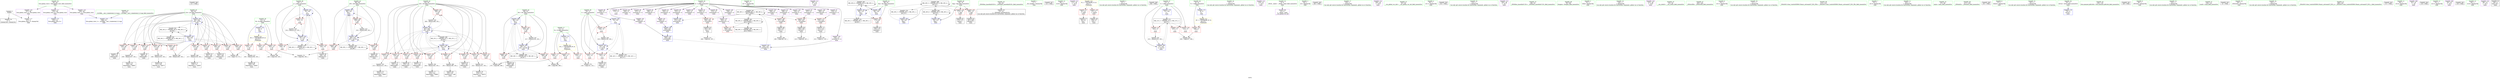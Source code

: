 digraph "SVFG" {
	label="SVFG";

	Node0x55c087a8f2b0 [shape=record,color=grey,label="{NodeID: 0\nNullPtr}"];
	Node0x55c087a8f2b0 -> Node0x55c087ab4bc0[style=solid];
	Node0x55c087a8f2b0 -> Node0x55c087abc190[style=solid];
	Node0x55c087ae7720 [shape=record,color=black,label="{NodeID: 346\n121 = PHI()\n}"];
	Node0x55c087ab8910 [shape=record,color=grey,label="{NodeID: 263\n176 = cmp(174, 175, )\n}"];
	Node0x55c087abc430 [shape=record,color=blue,label="{NodeID: 180\n74\<--105\ni\<--\nmain\n}"];
	Node0x55c087abc430 -> Node0x55c087ab9c10[style=dashed];
	Node0x55c087abc430 -> Node0x55c087ab9ce0[style=dashed];
	Node0x55c087abc430 -> Node0x55c087ab9db0[style=dashed];
	Node0x55c087abc430 -> Node0x55c087abc6a0[style=dashed];
	Node0x55c087abc430 -> Node0x55c087acc640[style=dashed];
	Node0x55c087ab3e80 [shape=record,color=purple,label="{NodeID: 97\n219\<--15\narrayidx52\<--A\nmain\n}"];
	Node0x55c087ab3e80 -> Node0x55c087abbaf0[style=solid];
	Node0x55c087a93460 [shape=record,color=green,label="{NodeID: 14\n36\<--1\n.str.7\<--dummyObj\nGlob }"];
	Node0x55c087accb40 [shape=record,color=black,label="{NodeID: 277\nMR_16V_2 = PHI(MR_16V_3, MR_16V_1, )\npts\{77 \}\n}"];
	Node0x55c087accb40 -> Node0x55c087abc500[style=dashed];
	Node0x55c087accb40 -> Node0x55c087accb40[style=dashed];
	Node0x55c087ab6fe0 [shape=record,color=blue,label="{NodeID: 194\n84\<--264\nj24\<--inc78\nmain\n}"];
	Node0x55c087ab6fe0 -> Node0x55c087abab80[style=dashed];
	Node0x55c087ab6fe0 -> Node0x55c087abac50[style=dashed];
	Node0x55c087ab6fe0 -> Node0x55c087abad20[style=dashed];
	Node0x55c087ab6fe0 -> Node0x55c087abadf0[style=dashed];
	Node0x55c087ab6fe0 -> Node0x55c087abaec0[style=dashed];
	Node0x55c087ab6fe0 -> Node0x55c087abaf90[style=dashed];
	Node0x55c087ab6fe0 -> Node0x55c087abb060[style=dashed];
	Node0x55c087ab6fe0 -> Node0x55c087abb130[style=dashed];
	Node0x55c087ab6fe0 -> Node0x55c087abb200[style=dashed];
	Node0x55c087ab6fe0 -> Node0x55c087abb2d0[style=dashed];
	Node0x55c087ab6fe0 -> Node0x55c087ab6fe0[style=dashed];
	Node0x55c087ab6fe0 -> Node0x55c087ad4740[style=dashed];
	Node0x55c087ab39c0 [shape=record,color=purple,label="{NodeID: 111\n99\<--25\n\<--.str.3\nmain\n}"];
	Node0x55c087a94500 [shape=record,color=green,label="{NodeID: 28\n13\<--14\nM\<--M_field_insensitive\nGlob }"];
	Node0x55c087a94500 -> Node0x55c087ab9590[style=solid];
	Node0x55c087a94500 -> Node0x55c087ab9660[style=solid];
	Node0x55c087a94500 -> Node0x55c087ab9730[style=solid];
	Node0x55c087a94500 -> Node0x55c087abbe90[style=solid];
	Node0x55c087ab9660 [shape=record,color=red,label="{NodeID: 125\n175\<--13\n\<--M\nmain\n}"];
	Node0x55c087ab9660 -> Node0x55c087ab8910[style=solid];
	Node0x55c087ab3120 [shape=record,color=green,label="{NodeID: 42\n82\<--83\ni20\<--i20_field_insensitive\nmain\n}"];
	Node0x55c087ab3120 -> Node0x55c087aba360[style=solid];
	Node0x55c087ab3120 -> Node0x55c087aba430[style=solid];
	Node0x55c087ab3120 -> Node0x55c087aba500[style=solid];
	Node0x55c087ab3120 -> Node0x55c087aba5d0[style=solid];
	Node0x55c087ab3120 -> Node0x55c087aba6a0[style=solid];
	Node0x55c087ab3120 -> Node0x55c087aba770[style=solid];
	Node0x55c087ab3120 -> Node0x55c087aba840[style=solid];
	Node0x55c087ab3120 -> Node0x55c087aba910[style=solid];
	Node0x55c087ab3120 -> Node0x55c087aba9e0[style=solid];
	Node0x55c087ab3120 -> Node0x55c087abaab0[style=solid];
	Node0x55c087ab3120 -> Node0x55c087abc910[style=solid];
	Node0x55c087ab3120 -> Node0x55c087ab70b0[style=solid];
	Node0x55c087ad5b40 [shape=record,color=black,label="{NodeID: 305\nMR_20V_6 = PHI(MR_20V_8, MR_20V_5, )\npts\{81 \}\n}"];
	Node0x55c087ad5b40 -> Node0x55c087aba290[style=dashed];
	Node0x55c087ad5b40 -> Node0x55c087abc840[style=dashed];
	Node0x55c087ad5b40 -> Node0x55c087abcab0[style=dashed];
	Node0x55c087ad5b40 -> Node0x55c087acd540[style=dashed];
	Node0x55c087ad5b40 -> Node0x55c087ad5b40[style=dashed];
	Node0x55c087aba1c0 [shape=record,color=red,label="{NodeID: 139\n280\<--78\n\<--flag\nmain\n}"];
	Node0x55c087aba1c0 -> Node0x55c087ab63b0[style=solid];
	Node0x55c087ab4d90 [shape=record,color=black,label="{NodeID: 56\n53\<--54\n\<--_ZNSt8ios_base4InitD1Ev\nCan only get source location for instruction, argument, global var or function.}"];
	Node0x55c087abad20 [shape=record,color=red,label="{NodeID: 153\n194\<--84\n\<--j24\nmain\n}"];
	Node0x55c087abad20 -> Node0x55c087ab5510[style=solid];
	Node0x55c087ab5920 [shape=record,color=black,label="{NodeID: 70\n214\<--213\nidxprom48\<--add47\nmain\n}"];
	Node0x55c087ac0c60 [shape=record,color=grey,label="{NodeID: 250\n269 = Binary(268, 105, )\n}"];
	Node0x55c087ac0c60 -> Node0x55c087ab70b0[style=solid];
	Node0x55c087abb880 [shape=record,color=red,label="{NodeID: 167\n184\<--183\n\<--arrayidx31\nmain\n}"];
	Node0x55c087abb880 -> Node0x55c087ab5370[style=solid];
	Node0x55c087ab6480 [shape=record,color=black,label="{NodeID: 84\n299\<--298\nidxprom99\<--\nmain\n}"];
	Node0x55c087a8f190 [shape=record,color=green,label="{NodeID: 1\n7\<--1\n__dso_handle\<--dummyObj\nGlob }"];
	Node0x55c087ae7850 [shape=record,color=black,label="{NodeID: 347\n122 = PHI()\n}"];
	Node0x55c087ab8a90 [shape=record,color=grey,label="{NodeID: 264\n290 = cmp(288, 289, )\n}"];
	Node0x55c087abc500 [shape=record,color=blue,label="{NodeID: 181\n76\<--105\nj\<--\nmain\n}"];
	Node0x55c087abc500 -> Node0x55c087ab9e80[style=dashed];
	Node0x55c087abc500 -> Node0x55c087ab9f50[style=dashed];
	Node0x55c087abc500 -> Node0x55c087aba020[style=dashed];
	Node0x55c087abc500 -> Node0x55c087abc500[style=dashed];
	Node0x55c087abc500 -> Node0x55c087abc5d0[style=dashed];
	Node0x55c087abc500 -> Node0x55c087accb40[style=dashed];
	Node0x55c087ab3f50 [shape=record,color=purple,label="{NodeID: 98\n228\<--15\narrayidx57\<--A\nmain\n}"];
	Node0x55c087a93530 [shape=record,color=green,label="{NodeID: 15\n38\<--1\n.str.8\<--dummyObj\nGlob }"];
	Node0x55c087acd040 [shape=record,color=black,label="{NodeID: 278\nMR_18V_2 = PHI(MR_18V_5, MR_18V_1, )\npts\{79 \}\n}"];
	Node0x55c087acd040 -> Node0x55c087abc770[style=dashed];
	Node0x55c087ab70b0 [shape=record,color=blue,label="{NodeID: 195\n82\<--269\ni20\<--inc81\nmain\n}"];
	Node0x55c087ab70b0 -> Node0x55c087aba360[style=dashed];
	Node0x55c087ab70b0 -> Node0x55c087aba430[style=dashed];
	Node0x55c087ab70b0 -> Node0x55c087aba500[style=dashed];
	Node0x55c087ab70b0 -> Node0x55c087aba5d0[style=dashed];
	Node0x55c087ab70b0 -> Node0x55c087aba6a0[style=dashed];
	Node0x55c087ab70b0 -> Node0x55c087aba770[style=dashed];
	Node0x55c087ab70b0 -> Node0x55c087aba840[style=dashed];
	Node0x55c087ab70b0 -> Node0x55c087aba910[style=dashed];
	Node0x55c087ab70b0 -> Node0x55c087aba9e0[style=dashed];
	Node0x55c087ab70b0 -> Node0x55c087abaab0[style=dashed];
	Node0x55c087ab70b0 -> Node0x55c087abc910[style=dashed];
	Node0x55c087ab70b0 -> Node0x55c087ab70b0[style=dashed];
	Node0x55c087ab70b0 -> Node0x55c087acda40[style=dashed];
	Node0x55c087ab3a90 [shape=record,color=purple,label="{NodeID: 112\n111\<--30\n\<--.str.4\nmain\n}"];
	Node0x55c087a94e40 [shape=record,color=green,label="{NodeID: 29\n15\<--17\nA\<--A_field_insensitive\nGlob }"];
	Node0x55c087a94e40 -> Node0x55c087ab66f0[style=solid];
	Node0x55c087a94e40 -> Node0x55c087ab67c0[style=solid];
	Node0x55c087a94e40 -> Node0x55c087ab6890[style=solid];
	Node0x55c087a94e40 -> Node0x55c087ab6960[style=solid];
	Node0x55c087a94e40 -> Node0x55c087ab6a30[style=solid];
	Node0x55c087a94e40 -> Node0x55c087ab6b00[style=solid];
	Node0x55c087a94e40 -> Node0x55c087ab6bd0[style=solid];
	Node0x55c087a94e40 -> Node0x55c087ab6ca0[style=solid];
	Node0x55c087a94e40 -> Node0x55c087ab6d70[style=solid];
	Node0x55c087a94e40 -> Node0x55c087ab3db0[style=solid];
	Node0x55c087a94e40 -> Node0x55c087ab3e80[style=solid];
	Node0x55c087a94e40 -> Node0x55c087ab3f50[style=solid];
	Node0x55c087a94e40 -> Node0x55c087ab4020[style=solid];
	Node0x55c087a94e40 -> Node0x55c087ab40f0[style=solid];
	Node0x55c087a94e40 -> Node0x55c087ab41c0[style=solid];
	Node0x55c087a94e40 -> Node0x55c087ab4290[style=solid];
	Node0x55c087a94e40 -> Node0x55c087ab4360[style=solid];
	Node0x55c087a94e40 -> Node0x55c087ab4430[style=solid];
	Node0x55c087a94e40 -> Node0x55c087ab4500[style=solid];
	Node0x55c087a94e40 -> Node0x55c087ab35b0[style=solid];
	Node0x55c087a94e40 -> Node0x55c087ab3680[style=solid];
	Node0x55c087ab9730 [shape=record,color=red,label="{NodeID: 126\n295\<--13\n\<--M\nmain\n}"];
	Node0x55c087ab9730 -> Node0x55c087ac3bf0[style=solid];
	Node0x55c087ab31b0 [shape=record,color=green,label="{NodeID: 43\n84\<--85\nj24\<--j24_field_insensitive\nmain\n}"];
	Node0x55c087ab31b0 -> Node0x55c087abab80[style=solid];
	Node0x55c087ab31b0 -> Node0x55c087abac50[style=solid];
	Node0x55c087ab31b0 -> Node0x55c087abad20[style=solid];
	Node0x55c087ab31b0 -> Node0x55c087abadf0[style=solid];
	Node0x55c087ab31b0 -> Node0x55c087abaec0[style=solid];
	Node0x55c087ab31b0 -> Node0x55c087abaf90[style=solid];
	Node0x55c087ab31b0 -> Node0x55c087abb060[style=solid];
	Node0x55c087ab31b0 -> Node0x55c087abb130[style=solid];
	Node0x55c087ab31b0 -> Node0x55c087abb200[style=solid];
	Node0x55c087ab31b0 -> Node0x55c087abb2d0[style=solid];
	Node0x55c087ab31b0 -> Node0x55c087abc9e0[style=solid];
	Node0x55c087ab31b0 -> Node0x55c087ab6fe0[style=solid];
	Node0x55c087aba290 [shape=record,color=red,label="{NodeID: 140\n275\<--80\n\<--fns\nmain\n}"];
	Node0x55c087aba290 -> Node0x55c087ab62e0[style=solid];
	Node0x55c087ab4e90 [shape=record,color=black,label="{NodeID: 57\n94\<--91\ncall\<--\nmain\n}"];
	Node0x55c087abadf0 [shape=record,color=red,label="{NodeID: 154\n204\<--84\n\<--j24\nmain\n}"];
	Node0x55c087abadf0 -> Node0x55c087ab8010[style=solid];
	Node0x55c087ab59f0 [shape=record,color=black,label="{NodeID: 71\n218\<--217\nidxprom51\<--add50\nmain\n}"];
	Node0x55c087ac0de0 [shape=record,color=grey,label="{NodeID: 251\n252 = Binary(251, 105, )\n}"];
	Node0x55c087ac0de0 -> Node0x55c087ab6070[style=solid];
	Node0x55c087abb950 [shape=record,color=red,label="{NodeID: 168\n197\<--196\n\<--arrayidx36\nmain\n}"];
	Node0x55c087abb950 -> Node0x55c087ab55e0[style=solid];
	Node0x55c087ab6550 [shape=record,color=black,label="{NodeID: 85\n302\<--301\nidxprom101\<--\nmain\n}"];
	Node0x55c087a93ca0 [shape=record,color=green,label="{NodeID: 2\n9\<--1\n\<--dummyObj\nCan only get source location for instruction, argument, global var or function.}"];
	Node0x55c087ae7920 [shape=record,color=black,label="{NodeID: 348\n284 = PHI()\n}"];
	Node0x55c087ab8c10 [shape=record,color=grey,label="{NodeID: 265\n109 = cmp(107, 108, )\n}"];
	Node0x55c087abc5d0 [shape=record,color=blue,label="{NodeID: 182\n76\<--154\nj\<--inc\nmain\n}"];
	Node0x55c087abc5d0 -> Node0x55c087ab9e80[style=dashed];
	Node0x55c087abc5d0 -> Node0x55c087ab9f50[style=dashed];
	Node0x55c087abc5d0 -> Node0x55c087aba020[style=dashed];
	Node0x55c087abc5d0 -> Node0x55c087abc500[style=dashed];
	Node0x55c087abc5d0 -> Node0x55c087abc5d0[style=dashed];
	Node0x55c087abc5d0 -> Node0x55c087accb40[style=dashed];
	Node0x55c087ab4020 [shape=record,color=purple,label="{NodeID: 99\n231\<--15\narrayidx59\<--A\nmain\n}"];
	Node0x55c087ab4020 -> Node0x55c087abcc50[style=solid];
	Node0x55c087a94690 [shape=record,color=green,label="{NodeID: 16\n41\<--1\n\<--dummyObj\nCan only get source location for instruction, argument, global var or function.}"];
	Node0x55c087acd540 [shape=record,color=black,label="{NodeID: 279\nMR_20V_2 = PHI(MR_20V_5, MR_20V_1, )\npts\{81 \}\n}"];
	Node0x55c087acd540 -> Node0x55c087abc840[style=dashed];
	Node0x55c087ab7180 [shape=record,color=blue,label="{NodeID: 196\n86\<--105\ni91\<--\nmain\n}"];
	Node0x55c087ab7180 -> Node0x55c087abb3a0[style=dashed];
	Node0x55c087ab7180 -> Node0x55c087abb470[style=dashed];
	Node0x55c087ab7180 -> Node0x55c087abb540[style=dashed];
	Node0x55c087ab7180 -> Node0x55c087ab73f0[style=dashed];
	Node0x55c087ab7180 -> Node0x55c087ace440[style=dashed];
	Node0x55c087ab3b60 [shape=record,color=purple,label="{NodeID: 113\n119\<--32\n\<--.str.5\nmain\n}"];
	Node0x55c087a94f10 [shape=record,color=green,label="{NodeID: 30\n40\<--44\nllvm.global_ctors\<--llvm.global_ctors_field_insensitive\nGlob }"];
	Node0x55c087a94f10 -> Node0x55c087ab8f80[style=solid];
	Node0x55c087a94f10 -> Node0x55c087ab9050[style=solid];
	Node0x55c087a94f10 -> Node0x55c087ab9150[style=solid];
	Node0x55c087ab9800 [shape=record,color=red,label="{NodeID: 127\n91\<--22\n\<--stdin\nmain\n}"];
	Node0x55c087ab9800 -> Node0x55c087ab4e90[style=solid];
	Node0x55c087ab3240 [shape=record,color=green,label="{NodeID: 44\n86\<--87\ni91\<--i91_field_insensitive\nmain\n}"];
	Node0x55c087ab3240 -> Node0x55c087abb3a0[style=solid];
	Node0x55c087ab3240 -> Node0x55c087abb470[style=solid];
	Node0x55c087ab3240 -> Node0x55c087abb540[style=solid];
	Node0x55c087ab3240 -> Node0x55c087ab7180[style=solid];
	Node0x55c087ab3240 -> Node0x55c087ab73f0[style=solid];
	Node0x55c087ad6540 [shape=record,color=black,label="{NodeID: 307\nMR_30V_5 = PHI(MR_30V_11, MR_30V_4, )\npts\{170000 \}\n}"];
	Node0x55c087ad6540 -> Node0x55c087abb880[style=dashed];
	Node0x55c087ad6540 -> Node0x55c087abb950[style=dashed];
	Node0x55c087ad6540 -> Node0x55c087abba20[style=dashed];
	Node0x55c087ad6540 -> Node0x55c087abbaf0[style=dashed];
	Node0x55c087ad6540 -> Node0x55c087abcc50[style=dashed];
	Node0x55c087ad6540 -> Node0x55c087ad4c40[style=dashed];
	Node0x55c087ad6540 -> Node0x55c087ad6540[style=dashed];
	Node0x55c087aba360 [shape=record,color=red,label="{NodeID: 141\n168\<--82\n\<--i20\nmain\n}"];
	Node0x55c087aba360 -> Node0x55c087ac38f0[style=solid];
	Node0x55c087ab4f60 [shape=record,color=black,label="{NodeID: 58\n100\<--97\ncall1\<--\nmain\n}"];
	Node0x55c087abaec0 [shape=record,color=red,label="{NodeID: 155\n216\<--84\n\<--j24\nmain\n}"];
	Node0x55c087abaec0 -> Node0x55c087ac0960[style=solid];
	Node0x55c087ab5ac0 [shape=record,color=black,label="{NodeID: 72\n221\<--220\nconv53\<--\nmain\n}"];
	Node0x55c087ab5ac0 -> Node0x55c087ab8790[style=solid];
	Node0x55c087ac0f60 [shape=record,color=grey,label="{NodeID: 252\n238 = Binary(237, 105, )\n}"];
	Node0x55c087ac0f60 -> Node0x55c087ab5e00[style=solid];
	Node0x55c087abba20 [shape=record,color=red,label="{NodeID: 169\n208\<--207\n\<--arrayidx43\nmain\n}"];
	Node0x55c087abba20 -> Node0x55c087ab5850[style=solid];
	Node0x55c087ab6620 [shape=record,color=purple,label="{NodeID: 86\n51\<--4\n\<--_ZStL8__ioinit\n__cxx_global_var_init\n}"];
	Node0x55c087a93d30 [shape=record,color=green,label="{NodeID: 3\n18\<--1\n.str\<--dummyObj\nGlob }"];
	Node0x55c087ae79f0 [shape=record,color=black,label="{NodeID: 349\n305 = PHI()\n}"];
	Node0x55c087ab8d90 [shape=record,color=grey,label="{NodeID: 266\n199 = cmp(198, 187, )\n}"];
	Node0x55c087abc6a0 [shape=record,color=blue,label="{NodeID: 183\n74\<--159\ni\<--inc18\nmain\n}"];
	Node0x55c087abc6a0 -> Node0x55c087ab9c10[style=dashed];
	Node0x55c087abc6a0 -> Node0x55c087ab9ce0[style=dashed];
	Node0x55c087abc6a0 -> Node0x55c087ab9db0[style=dashed];
	Node0x55c087abc6a0 -> Node0x55c087abc6a0[style=dashed];
	Node0x55c087abc6a0 -> Node0x55c087acc640[style=dashed];
	Node0x55c087ab40f0 [shape=record,color=purple,label="{NodeID: 100\n236\<--15\narrayidx61\<--A\nmain\n}"];
	Node0x55c087a94760 [shape=record,color=green,label="{NodeID: 17\n105\<--1\n\<--dummyObj\nCan only get source location for instruction, argument, global var or function.}"];
	Node0x55c087acda40 [shape=record,color=black,label="{NodeID: 280\nMR_22V_2 = PHI(MR_22V_5, MR_22V_1, )\npts\{83 \}\n}"];
	Node0x55c087acda40 -> Node0x55c087abc910[style=dashed];
	Node0x55c087ab7250 [shape=record,color=blue,label="{NodeID: 197\n88\<--105\nj95\<--\nmain\n}"];
	Node0x55c087ab7250 -> Node0x55c087abb610[style=dashed];
	Node0x55c087ab7250 -> Node0x55c087abb6e0[style=dashed];
	Node0x55c087ab7250 -> Node0x55c087abb7b0[style=dashed];
	Node0x55c087ab7250 -> Node0x55c087ab7250[style=dashed];
	Node0x55c087ab7250 -> Node0x55c087ab7320[style=dashed];
	Node0x55c087ab7250 -> Node0x55c087ace940[style=dashed];
	Node0x55c087ab3c30 [shape=record,color=purple,label="{NodeID: 114\n148\<--34\n\<--.str.6\nmain\n}"];
	Node0x55c087a95010 [shape=record,color=green,label="{NodeID: 31\n45\<--46\n__cxx_global_var_init\<--__cxx_global_var_init_field_insensitive\n}"];
	Node0x55c087ab98d0 [shape=record,color=red,label="{NodeID: 128\n97\<--27\n\<--stdout\nmain\n}"];
	Node0x55c087ab98d0 -> Node0x55c087ab4f60[style=solid];
	Node0x55c087ab32d0 [shape=record,color=green,label="{NodeID: 45\n88\<--89\nj95\<--j95_field_insensitive\nmain\n}"];
	Node0x55c087ab32d0 -> Node0x55c087abb610[style=solid];
	Node0x55c087ab32d0 -> Node0x55c087abb6e0[style=solid];
	Node0x55c087ab32d0 -> Node0x55c087abb7b0[style=solid];
	Node0x55c087ab32d0 -> Node0x55c087ab7250[style=solid];
	Node0x55c087ab32d0 -> Node0x55c087ab7320[style=solid];
	Node0x55c087aba430 [shape=record,color=red,label="{NodeID: 142\n178\<--82\n\<--i20\nmain\n}"];
	Node0x55c087aba430 -> Node0x55c087ab51d0[style=solid];
	Node0x55c087ab5030 [shape=record,color=black,label="{NodeID: 59\n143\<--142\nidxprom\<--\nmain\n}"];
	Node0x55c087abaf90 [shape=record,color=red,label="{NodeID: 156\n229\<--84\n\<--j24\nmain\n}"];
	Node0x55c087abaf90 -> Node0x55c087ab5c60[style=solid];
	Node0x55c087ab5b90 [shape=record,color=black,label="{NodeID: 73\n227\<--226\nidxprom56\<--\nmain\n}"];
	Node0x55c087ac10e0 [shape=record,color=grey,label="{NodeID: 253\n310 = Binary(309, 105, )\n}"];
	Node0x55c087ac10e0 -> Node0x55c087ab7320[style=solid];
	Node0x55c087abbaf0 [shape=record,color=red,label="{NodeID: 170\n220\<--219\n\<--arrayidx52\nmain\n}"];
	Node0x55c087abbaf0 -> Node0x55c087ab5ac0[style=solid];
	Node0x55c087ab66f0 [shape=record,color=purple,label="{NodeID: 87\n123\<--15\n\<--A\nmain\n}"];
	Node0x55c087a8fd20 [shape=record,color=green,label="{NodeID: 4\n20\<--1\n.str.1\<--dummyObj\nGlob }"];
	Node0x55c087ae7af0 [shape=record,color=black,label="{NodeID: 350\n314 = PHI()\n}"];
	Node0x55c087ac35f0 [shape=record,color=grey,label="{NodeID: 267\n210 = cmp(209, 187, )\n}"];
	Node0x55c087abc770 [shape=record,color=blue,label="{NodeID: 184\n78\<--163\nflag\<--\nmain\n}"];
	Node0x55c087abc770 -> Node0x55c087ad3c50[style=dashed];
	Node0x55c087ab41c0 [shape=record,color=purple,label="{NodeID: 101\n240\<--15\narrayidx64\<--A\nmain\n}"];
	Node0x55c087ab41c0 -> Node0x55c087abcd20[style=solid];
	Node0x55c087a94830 [shape=record,color=green,label="{NodeID: 18\n125\<--1\n\<--dummyObj\nCan only get source location for instruction, argument, global var or function.}"];
	Node0x55c087acdf40 [shape=record,color=black,label="{NodeID: 281\nMR_24V_2 = PHI(MR_24V_4, MR_24V_1, )\npts\{85 \}\n}"];
	Node0x55c087acdf40 -> Node0x55c087ad4740[style=dashed];
	Node0x55c087ab7320 [shape=record,color=blue,label="{NodeID: 198\n88\<--310\nj95\<--inc105\nmain\n}"];
	Node0x55c087ab7320 -> Node0x55c087abb610[style=dashed];
	Node0x55c087ab7320 -> Node0x55c087abb6e0[style=dashed];
	Node0x55c087ab7320 -> Node0x55c087abb7b0[style=dashed];
	Node0x55c087ab7320 -> Node0x55c087ab7250[style=dashed];
	Node0x55c087ab7320 -> Node0x55c087ab7320[style=dashed];
	Node0x55c087ab7320 -> Node0x55c087ace940[style=dashed];
	Node0x55c087ab8e60 [shape=record,color=purple,label="{NodeID: 115\n283\<--36\n\<--.str.7\nmain\n}"];
	Node0x55c087a95110 [shape=record,color=green,label="{NodeID: 32\n49\<--50\n_ZNSt8ios_base4InitC1Ev\<--_ZNSt8ios_base4InitC1Ev_field_insensitive\n}"];
	Node0x55c087ab99a0 [shape=record,color=red,label="{NodeID: 129\n107\<--72\n\<--t\nmain\n}"];
	Node0x55c087ab99a0 -> Node0x55c087ab8c10[style=solid];
	Node0x55c087ab33a0 [shape=record,color=green,label="{NodeID: 46\n95\<--96\nfreopen\<--freopen_field_insensitive\n}"];
	Node0x55c087aba500 [shape=record,color=red,label="{NodeID: 143\n190\<--82\n\<--i20\nmain\n}"];
	Node0x55c087aba500 -> Node0x55c087ab8490[style=solid];
	Node0x55c087ab5100 [shape=record,color=black,label="{NodeID: 60\n146\<--145\nidxprom14\<--\nmain\n}"];
	Node0x55c087abb060 [shape=record,color=red,label="{NodeID: 157\n237\<--84\n\<--j24\nmain\n}"];
	Node0x55c087abb060 -> Node0x55c087ac0f60[style=solid];
	Node0x55c087ab5c60 [shape=record,color=black,label="{NodeID: 74\n230\<--229\nidxprom58\<--\nmain\n}"];
	Node0x55c087ac1260 [shape=record,color=grey,label="{NodeID: 254\n256 = Binary(255, 105, )\n}"];
	Node0x55c087ac1260 -> Node0x55c087ab6140[style=solid];
	Node0x55c087abbbc0 [shape=record,color=red,label="{NodeID: 171\n304\<--303\n\<--arrayidx102\nmain\n}"];
	Node0x55c087ab67c0 [shape=record,color=purple,label="{NodeID: 88\n144\<--15\narrayidx\<--A\nmain\n}"];
	Node0x55c087a8fdb0 [shape=record,color=green,label="{NodeID: 5\n22\<--1\nstdin\<--dummyObj\nGlob }"];
	Node0x55c087ac3770 [shape=record,color=grey,label="{NodeID: 268\n140 = cmp(138, 139, )\n}"];
	Node0x55c087abc840 [shape=record,color=blue,label="{NodeID: 185\n80\<--125\nfns\<--\nmain\n}"];
	Node0x55c087abc840 -> Node0x55c087aba290[style=dashed];
	Node0x55c087abc840 -> Node0x55c087abc840[style=dashed];
	Node0x55c087abc840 -> Node0x55c087acd540[style=dashed];
	Node0x55c087abc840 -> Node0x55c087ad5b40[style=dashed];
	Node0x55c087ab4290 [shape=record,color=purple,label="{NodeID: 102\n246\<--15\narrayidx67\<--A\nmain\n}"];
	Node0x55c087a94900 [shape=record,color=green,label="{NodeID: 19\n126\<--1\n\<--dummyObj\nCan only get source location for instruction, argument, global var or function.}"];
	Node0x55c087ace440 [shape=record,color=black,label="{NodeID: 282\nMR_26V_2 = PHI(MR_26V_6, MR_26V_1, )\npts\{87 \}\n}"];
	Node0x55c087ace440 -> Node0x55c087ab7180[style=dashed];
	Node0x55c087ace440 -> Node0x55c087ace440[style=dashed];
	Node0x55c087ab73f0 [shape=record,color=blue,label="{NodeID: 199\n86\<--317\ni91\<--inc109\nmain\n}"];
	Node0x55c087ab73f0 -> Node0x55c087abb3a0[style=dashed];
	Node0x55c087ab73f0 -> Node0x55c087abb470[style=dashed];
	Node0x55c087ab73f0 -> Node0x55c087abb540[style=dashed];
	Node0x55c087ab73f0 -> Node0x55c087ab73f0[style=dashed];
	Node0x55c087ab73f0 -> Node0x55c087ace440[style=dashed];
	Node0x55c087ab8ef0 [shape=record,color=purple,label="{NodeID: 116\n313\<--38\n\<--.str.8\nmain\n}"];
	Node0x55c087a95210 [shape=record,color=green,label="{NodeID: 33\n55\<--56\n__cxa_atexit\<--__cxa_atexit_field_insensitive\n}"];
	Node0x55c087ab9a70 [shape=record,color=red,label="{NodeID: 130\n115\<--72\n\<--t\nmain\n}"];
	Node0x55c087ab34a0 [shape=record,color=green,label="{NodeID: 47\n102\<--103\n_ZNSirsERi\<--_ZNSirsERi_field_insensitive\n}"];
	Node0x55c087ad7440 [shape=record,color=yellow,style=double,label="{NodeID: 310\n2V_1 = ENCHI(MR_2V_0)\npts\{1 \}\nFun[main]}"];
	Node0x55c087ad7440 -> Node0x55c087ab9800[style=dashed];
	Node0x55c087ad7440 -> Node0x55c087ab98d0[style=dashed];
	Node0x55c087aba5d0 [shape=record,color=red,label="{NodeID: 144\n201\<--82\n\<--i20\nmain\n}"];
	Node0x55c087aba5d0 -> Node0x55c087ab56b0[style=solid];
	Node0x55c087ab51d0 [shape=record,color=black,label="{NodeID: 61\n179\<--178\nidxprom28\<--\nmain\n}"];
	Node0x55c087abb130 [shape=record,color=red,label="{NodeID: 158\n247\<--84\n\<--j24\nmain\n}"];
	Node0x55c087abb130 -> Node0x55c087ab5fa0[style=solid];
	Node0x55c087ab5d30 [shape=record,color=black,label="{NodeID: 75\n235\<--234\nidxprom60\<--\nmain\n}"];
	Node0x55c087ac13e0 [shape=record,color=grey,label="{NodeID: 255\n213 = Binary(212, 105, )\n}"];
	Node0x55c087ac13e0 -> Node0x55c087ab5920[style=solid];
	Node0x55c087abbc90 [shape=record,color=blue,label="{NodeID: 172\n8\<--9\nT\<--\nGlob }"];
	Node0x55c087abbc90 -> Node0x55c087ad7f60[style=dashed];
	Node0x55c087ab6890 [shape=record,color=purple,label="{NodeID: 89\n147\<--15\narrayidx15\<--A\nmain\n}"];
	Node0x55c087a936e0 [shape=record,color=green,label="{NodeID: 6\n23\<--1\n.str.2\<--dummyObj\nGlob }"];
	Node0x55c087ac38f0 [shape=record,color=grey,label="{NodeID: 269\n170 = cmp(168, 169, )\n}"];
	Node0x55c087abc910 [shape=record,color=blue,label="{NodeID: 186\n82\<--105\ni20\<--\nmain\n}"];
	Node0x55c087abc910 -> Node0x55c087aba360[style=dashed];
	Node0x55c087abc910 -> Node0x55c087aba430[style=dashed];
	Node0x55c087abc910 -> Node0x55c087aba500[style=dashed];
	Node0x55c087abc910 -> Node0x55c087aba5d0[style=dashed];
	Node0x55c087abc910 -> Node0x55c087aba6a0[style=dashed];
	Node0x55c087abc910 -> Node0x55c087aba770[style=dashed];
	Node0x55c087abc910 -> Node0x55c087aba840[style=dashed];
	Node0x55c087abc910 -> Node0x55c087aba910[style=dashed];
	Node0x55c087abc910 -> Node0x55c087aba9e0[style=dashed];
	Node0x55c087abc910 -> Node0x55c087abaab0[style=dashed];
	Node0x55c087abc910 -> Node0x55c087abc910[style=dashed];
	Node0x55c087abc910 -> Node0x55c087ab70b0[style=dashed];
	Node0x55c087abc910 -> Node0x55c087acda40[style=dashed];
	Node0x55c087ab4360 [shape=record,color=purple,label="{NodeID: 103\n249\<--15\narrayidx69\<--A\nmain\n}"];
	Node0x55c087ab4360 -> Node0x55c087ab6e40[style=solid];
	Node0x55c087a93e80 [shape=record,color=green,label="{NodeID: 20\n127\<--1\n\<--dummyObj\nCan only get source location for instruction, argument, global var or function.}"];
	Node0x55c087ace940 [shape=record,color=black,label="{NodeID: 283\nMR_28V_2 = PHI(MR_28V_7, MR_28V_1, )\npts\{89 \}\n}"];
	Node0x55c087ace940 -> Node0x55c087ab7250[style=dashed];
	Node0x55c087ace940 -> Node0x55c087ace940[style=dashed];
	Node0x55c087ab74c0 [shape=record,color=blue,label="{NodeID: 200\n72\<--323\nt\<--inc113\nmain\n}"];
	Node0x55c087ab74c0 -> Node0x55c087acc140[style=dashed];
	Node0x55c087ab8f80 [shape=record,color=purple,label="{NodeID: 117\n355\<--40\nllvm.global_ctors_0\<--llvm.global_ctors\nGlob }"];
	Node0x55c087ab8f80 -> Node0x55c087abbf90[style=solid];
	Node0x55c087a95310 [shape=record,color=green,label="{NodeID: 34\n54\<--60\n_ZNSt8ios_base4InitD1Ev\<--_ZNSt8ios_base4InitD1Ev_field_insensitive\n}"];
	Node0x55c087a95310 -> Node0x55c087ab4d90[style=solid];
	Node0x55c087ab9b40 [shape=record,color=red,label="{NodeID: 131\n322\<--72\n\<--t\nmain\n}"];
	Node0x55c087ab9b40 -> Node0x55c087ab8610[style=solid];
	Node0x55c087ab45c0 [shape=record,color=green,label="{NodeID: 48\n113\<--114\n_ZStlsISt11char_traitsIcEERSt13basic_ostreamIcT_ES5_PKc\<--_ZStlsISt11char_traitsIcEERSt13basic_ostreamIcT_ES5_PKc_field_insensitive\n}"];
	Node0x55c087ad7f60 [shape=record,color=yellow,style=double,label="{NodeID: 311\n4V_1 = ENCHI(MR_4V_0)\npts\{10 \}\nFun[main]}"];
	Node0x55c087ad7f60 -> Node0x55c087ab9250[style=dashed];
	Node0x55c087aba6a0 [shape=record,color=red,label="{NodeID: 145\n212\<--82\n\<--i20\nmain\n}"];
	Node0x55c087aba6a0 -> Node0x55c087ac13e0[style=solid];
	Node0x55c087ab52a0 [shape=record,color=black,label="{NodeID: 62\n182\<--181\nidxprom30\<--\nmain\n}"];
	Node0x55c087abb200 [shape=record,color=red,label="{NodeID: 159\n255\<--84\n\<--j24\nmain\n}"];
	Node0x55c087abb200 -> Node0x55c087ac1260[style=solid];
	Node0x55c087ab5e00 [shape=record,color=black,label="{NodeID: 76\n239\<--238\nidxprom63\<--add62\nmain\n}"];
	Node0x55c087ab7e90 [shape=record,color=grey,label="{NodeID: 256\n244 = Binary(243, 105, )\n}"];
	Node0x55c087ab7e90 -> Node0x55c087ab5ed0[style=solid];
	Node0x55c087abbd90 [shape=record,color=blue,label="{NodeID: 173\n11\<--9\nN\<--\nGlob }"];
	Node0x55c087abbd90 -> Node0x55c087ad8040[style=dashed];
	Node0x55c087ab6960 [shape=record,color=purple,label="{NodeID: 90\n180\<--15\narrayidx29\<--A\nmain\n}"];
	Node0x55c087a93770 [shape=record,color=green,label="{NodeID: 7\n25\<--1\n.str.3\<--dummyObj\nGlob }"];
	Node0x55c087ac3a70 [shape=record,color=grey,label="{NodeID: 270\n134 = cmp(132, 133, )\n}"];
	Node0x55c087abc9e0 [shape=record,color=blue,label="{NodeID: 187\n84\<--105\nj24\<--\nmain\n}"];
	Node0x55c087abc9e0 -> Node0x55c087abab80[style=dashed];
	Node0x55c087abc9e0 -> Node0x55c087abac50[style=dashed];
	Node0x55c087abc9e0 -> Node0x55c087abad20[style=dashed];
	Node0x55c087abc9e0 -> Node0x55c087abadf0[style=dashed];
	Node0x55c087abc9e0 -> Node0x55c087abaec0[style=dashed];
	Node0x55c087abc9e0 -> Node0x55c087abaf90[style=dashed];
	Node0x55c087abc9e0 -> Node0x55c087abb060[style=dashed];
	Node0x55c087abc9e0 -> Node0x55c087abb130[style=dashed];
	Node0x55c087abc9e0 -> Node0x55c087abb200[style=dashed];
	Node0x55c087abc9e0 -> Node0x55c087abb2d0[style=dashed];
	Node0x55c087abc9e0 -> Node0x55c087ab6fe0[style=dashed];
	Node0x55c087abc9e0 -> Node0x55c087ad4740[style=dashed];
	Node0x55c087ab4430 [shape=record,color=purple,label="{NodeID: 104\n254\<--15\narrayidx72\<--A\nmain\n}"];
	Node0x55c087a93f50 [shape=record,color=green,label="{NodeID: 21\n163\<--1\n\<--dummyObj\nCan only get source location for instruction, argument, global var or function.}"];
	Node0x55c087acee40 [shape=record,color=black,label="{NodeID: 284\nMR_30V_2 = PHI(MR_30V_4, MR_30V_1, )\npts\{170000 \}\n}"];
	Node0x55c087acee40 -> Node0x55c087ad4c40[style=dashed];
	Node0x55c087ab9050 [shape=record,color=purple,label="{NodeID: 118\n356\<--40\nllvm.global_ctors_1\<--llvm.global_ctors\nGlob }"];
	Node0x55c087ab9050 -> Node0x55c087abc090[style=solid];
	Node0x55c087a95410 [shape=record,color=green,label="{NodeID: 35\n67\<--68\nmain\<--main_field_insensitive\n}"];
	Node0x55c087ad3c50 [shape=record,color=black,label="{NodeID: 298\nMR_18V_5 = PHI(MR_18V_6, MR_18V_4, )\npts\{79 \}\n}"];
	Node0x55c087ad3c50 -> Node0x55c087aba0f0[style=dashed];
	Node0x55c087ad3c50 -> Node0x55c087aba1c0[style=dashed];
	Node0x55c087ad3c50 -> Node0x55c087acd040[style=dashed];
	Node0x55c087ad3c50 -> Node0x55c087ad3c50[style=dashed];
	Node0x55c087ad3c50 -> Node0x55c087ad5640[style=dashed];
	Node0x55c087ab9c10 [shape=record,color=red,label="{NodeID: 132\n132\<--74\n\<--i\nmain\n}"];
	Node0x55c087ab9c10 -> Node0x55c087ac3a70[style=solid];
	Node0x55c087ab46c0 [shape=record,color=green,label="{NodeID: 49\n117\<--118\n_ZNSolsEi\<--_ZNSolsEi_field_insensitive\n}"];
	Node0x55c087ad8040 [shape=record,color=yellow,style=double,label="{NodeID: 312\n6V_1 = ENCHI(MR_6V_0)\npts\{12 \}\nFun[main]}"];
	Node0x55c087ad8040 -> Node0x55c087ab9320[style=dashed];
	Node0x55c087ad8040 -> Node0x55c087ab93f0[style=dashed];
	Node0x55c087ad8040 -> Node0x55c087ab94c0[style=dashed];
	Node0x55c087aba770 [shape=record,color=red,label="{NodeID: 146\n226\<--82\n\<--i20\nmain\n}"];
	Node0x55c087aba770 -> Node0x55c087ab5b90[style=solid];
	Node0x55c087ab5370 [shape=record,color=black,label="{NodeID: 63\n185\<--184\nconv\<--\nmain\n}"];
	Node0x55c087ab5370 -> Node0x55c087ac3d70[style=solid];
	Node0x55c087abb2d0 [shape=record,color=red,label="{NodeID: 160\n263\<--84\n\<--j24\nmain\n}"];
	Node0x55c087abb2d0 -> Node0x55c087ac0ae0[style=solid];
	Node0x55c087ab5ed0 [shape=record,color=black,label="{NodeID: 77\n245\<--244\nidxprom66\<--add65\nmain\n}"];
	Node0x55c087ae70f0 [shape=record,color=black,label="{NodeID: 340\n101 = PHI()\n}"];
	Node0x55c087ab8010 [shape=record,color=grey,label="{NodeID: 257\n205 = Binary(204, 105, )\n}"];
	Node0x55c087ab8010 -> Node0x55c087ab5780[style=solid];
	Node0x55c087abbe90 [shape=record,color=blue,label="{NodeID: 174\n13\<--9\nM\<--\nGlob }"];
	Node0x55c087abbe90 -> Node0x55c087ad8120[style=dashed];
	Node0x55c087ab6a30 [shape=record,color=purple,label="{NodeID: 91\n183\<--15\narrayidx31\<--A\nmain\n}"];
	Node0x55c087ab6a30 -> Node0x55c087abb880[style=solid];
	Node0x55c087a8fa10 [shape=record,color=green,label="{NodeID: 8\n27\<--1\nstdout\<--dummyObj\nGlob }"];
	Node0x55c087ac3bf0 [shape=record,color=grey,label="{NodeID: 271\n296 = cmp(294, 295, )\n}"];
	Node0x55c087abcab0 [shape=record,color=blue,label="{NodeID: 188\n80\<--163\nfns\<--\nmain\n}"];
	Node0x55c087abcab0 -> Node0x55c087ad5b40[style=dashed];
	Node0x55c087ab4500 [shape=record,color=purple,label="{NodeID: 105\n258\<--15\narrayidx75\<--A\nmain\n}"];
	Node0x55c087ab4500 -> Node0x55c087ab6f10[style=solid];
	Node0x55c087a94020 [shape=record,color=green,label="{NodeID: 22\n187\<--1\n\<--dummyObj\nCan only get source location for instruction, argument, global var or function.}"];
	Node0x55c087ab9150 [shape=record,color=purple,label="{NodeID: 119\n357\<--40\nllvm.global_ctors_2\<--llvm.global_ctors\nGlob }"];
	Node0x55c087ab9150 -> Node0x55c087abc190[style=solid];
	Node0x55c087a95510 [shape=record,color=green,label="{NodeID: 36\n70\<--71\nretval\<--retval_field_insensitive\nmain\n}"];
	Node0x55c087a95510 -> Node0x55c087abc290[style=solid];
	Node0x55c087ab9ce0 [shape=record,color=red,label="{NodeID: 133\n142\<--74\n\<--i\nmain\n}"];
	Node0x55c087ab9ce0 -> Node0x55c087ab5030[style=solid];
	Node0x55c087ab47c0 [shape=record,color=green,label="{NodeID: 50\n128\<--129\nllvm.memset.p0i8.i64\<--llvm.memset.p0i8.i64_field_insensitive\n}"];
	Node0x55c087ad8120 [shape=record,color=yellow,style=double,label="{NodeID: 313\n8V_1 = ENCHI(MR_8V_0)\npts\{14 \}\nFun[main]}"];
	Node0x55c087ad8120 -> Node0x55c087ab9590[style=dashed];
	Node0x55c087ad8120 -> Node0x55c087ab9660[style=dashed];
	Node0x55c087ad8120 -> Node0x55c087ab9730[style=dashed];
	Node0x55c087aba840 [shape=record,color=red,label="{NodeID: 147\n234\<--82\n\<--i20\nmain\n}"];
	Node0x55c087aba840 -> Node0x55c087ab5d30[style=solid];
	Node0x55c087ab5440 [shape=record,color=black,label="{NodeID: 64\n192\<--191\nidxprom33\<--add\nmain\n}"];
	Node0x55c087abb3a0 [shape=record,color=red,label="{NodeID: 161\n288\<--86\n\<--i91\nmain\n}"];
	Node0x55c087abb3a0 -> Node0x55c087ab8a90[style=solid];
	Node0x55c087ab5fa0 [shape=record,color=black,label="{NodeID: 78\n248\<--247\nidxprom68\<--\nmain\n}"];
	Node0x55c087ae71f0 [shape=record,color=black,label="{NodeID: 341\n149 = PHI()\n}"];
	Node0x55c087ab8190 [shape=record,color=grey,label="{NodeID: 258\n159 = Binary(158, 105, )\n}"];
	Node0x55c087ab8190 -> Node0x55c087abc6a0[style=solid];
	Node0x55c087abbf90 [shape=record,color=blue,label="{NodeID: 175\n355\<--41\nllvm.global_ctors_0\<--\nGlob }"];
	Node0x55c087ab6b00 [shape=record,color=purple,label="{NodeID: 92\n193\<--15\narrayidx34\<--A\nmain\n}"];
	Node0x55c087a8faa0 [shape=record,color=green,label="{NodeID: 9\n28\<--1\n_ZSt3cin\<--dummyObj\nGlob }"];
	Node0x55c087ac3d70 [shape=record,color=grey,label="{NodeID: 272\n186 = cmp(185, 187, )\n}"];
	Node0x55c087abcb80 [shape=record,color=blue,label="{NodeID: 189\n78\<--125\nflag\<--\nmain\n}"];
	Node0x55c087abcb80 -> Node0x55c087ad5640[style=dashed];
	Node0x55c087ab35b0 [shape=record,color=purple,label="{NodeID: 106\n300\<--15\narrayidx100\<--A\nmain\n}"];
	Node0x55c087a940f0 [shape=record,color=green,label="{NodeID: 23\n233\<--1\n\<--dummyObj\nCan only get source location for instruction, argument, global var or function.}"];
	Node0x55c087ab9250 [shape=record,color=red,label="{NodeID: 120\n108\<--8\n\<--T\nmain\n}"];
	Node0x55c087ab9250 -> Node0x55c087ab8c10[style=solid];
	Node0x55c087a955e0 [shape=record,color=green,label="{NodeID: 37\n72\<--73\nt\<--t_field_insensitive\nmain\n}"];
	Node0x55c087a955e0 -> Node0x55c087ab99a0[style=solid];
	Node0x55c087a955e0 -> Node0x55c087ab9a70[style=solid];
	Node0x55c087a955e0 -> Node0x55c087ab9b40[style=solid];
	Node0x55c087a955e0 -> Node0x55c087abc360[style=solid];
	Node0x55c087a955e0 -> Node0x55c087ab74c0[style=solid];
	Node0x55c087ab9db0 [shape=record,color=red,label="{NodeID: 134\n158\<--74\n\<--i\nmain\n}"];
	Node0x55c087ab9db0 -> Node0x55c087ab8190[style=solid];
	Node0x55c087ab48c0 [shape=record,color=green,label="{NodeID: 51\n150\<--151\nscanf\<--scanf_field_insensitive\n}"];
	Node0x55c087aba910 [shape=record,color=red,label="{NodeID: 148\n243\<--82\n\<--i20\nmain\n}"];
	Node0x55c087aba910 -> Node0x55c087ab7e90[style=solid];
	Node0x55c087ab5510 [shape=record,color=black,label="{NodeID: 65\n195\<--194\nidxprom35\<--\nmain\n}"];
	Node0x55c087abb470 [shape=record,color=red,label="{NodeID: 162\n298\<--86\n\<--i91\nmain\n}"];
	Node0x55c087abb470 -> Node0x55c087ab6480[style=solid];
	Node0x55c087ab6070 [shape=record,color=black,label="{NodeID: 79\n253\<--252\nidxprom71\<--add70\nmain\n}"];
	Node0x55c087ae72f0 [shape=record,color=black,label="{NodeID: 342\n52 = PHI()\n}"];
	Node0x55c087ab8310 [shape=record,color=grey,label="{NodeID: 259\n154 = Binary(153, 105, )\n}"];
	Node0x55c087ab8310 -> Node0x55c087abc5d0[style=solid];
	Node0x55c087abc090 [shape=record,color=blue,label="{NodeID: 176\n356\<--42\nllvm.global_ctors_1\<--_GLOBAL__sub_I_shadowind_0_0.cpp\nGlob }"];
	Node0x55c087ab6bd0 [shape=record,color=purple,label="{NodeID: 93\n196\<--15\narrayidx36\<--A\nmain\n}"];
	Node0x55c087ab6bd0 -> Node0x55c087abb950[style=solid];
	Node0x55c087a8fb30 [shape=record,color=green,label="{NodeID: 10\n29\<--1\n_ZSt4cout\<--dummyObj\nGlob }"];
	Node0x55c087abcc50 [shape=record,color=blue,label="{NodeID: 190\n231\<--233\narrayidx59\<--\nmain\n}"];
	Node0x55c087abcc50 -> Node0x55c087abcd20[style=dashed];
	Node0x55c087ab3680 [shape=record,color=purple,label="{NodeID: 107\n303\<--15\narrayidx102\<--A\nmain\n}"];
	Node0x55c087ab3680 -> Node0x55c087abbbc0[style=solid];
	Node0x55c087a941c0 [shape=record,color=green,label="{NodeID: 24\n242\<--1\n\<--dummyObj\nCan only get source location for instruction, argument, global var or function.}"];
	Node0x55c087ab9320 [shape=record,color=red,label="{NodeID: 121\n133\<--11\n\<--N\nmain\n}"];
	Node0x55c087ab9320 -> Node0x55c087ac3a70[style=solid];
	Node0x55c087ab2ee0 [shape=record,color=green,label="{NodeID: 38\n74\<--75\ni\<--i_field_insensitive\nmain\n}"];
	Node0x55c087ab2ee0 -> Node0x55c087ab9c10[style=solid];
	Node0x55c087ab2ee0 -> Node0x55c087ab9ce0[style=solid];
	Node0x55c087ab2ee0 -> Node0x55c087ab9db0[style=solid];
	Node0x55c087ab2ee0 -> Node0x55c087abc430[style=solid];
	Node0x55c087ab2ee0 -> Node0x55c087abc6a0[style=solid];
	Node0x55c087ad4740 [shape=record,color=black,label="{NodeID: 301\nMR_24V_4 = PHI(MR_24V_6, MR_24V_3, )\npts\{85 \}\n}"];
	Node0x55c087ad4740 -> Node0x55c087abc9e0[style=dashed];
	Node0x55c087ad4740 -> Node0x55c087acdf40[style=dashed];
	Node0x55c087ad4740 -> Node0x55c087ad4740[style=dashed];
	Node0x55c087ab9e80 [shape=record,color=red,label="{NodeID: 135\n138\<--76\n\<--j\nmain\n}"];
	Node0x55c087ab9e80 -> Node0x55c087ac3770[style=solid];
	Node0x55c087ab49c0 [shape=record,color=green,label="{NodeID: 52\n306\<--307\n_ZStlsISt11char_traitsIcEERSt13basic_ostreamIcT_ES5_c\<--_ZStlsISt11char_traitsIcEERSt13basic_ostreamIcT_ES5_c_field_insensitive\n}"];
	Node0x55c087aba9e0 [shape=record,color=red,label="{NodeID: 149\n251\<--82\n\<--i20\nmain\n}"];
	Node0x55c087aba9e0 -> Node0x55c087ac0de0[style=solid];
	Node0x55c087ab55e0 [shape=record,color=black,label="{NodeID: 66\n198\<--197\nconv37\<--\nmain\n}"];
	Node0x55c087ab55e0 -> Node0x55c087ab8d90[style=solid];
	Node0x55c087abb540 [shape=record,color=red,label="{NodeID: 163\n316\<--86\n\<--i91\nmain\n}"];
	Node0x55c087abb540 -> Node0x55c087ac07e0[style=solid];
	Node0x55c087ab6140 [shape=record,color=black,label="{NodeID: 80\n257\<--256\nidxprom74\<--add73\nmain\n}"];
	Node0x55c087ae73f0 [shape=record,color=black,label="{NodeID: 343\n112 = PHI()\n}"];
	Node0x55c087ab8490 [shape=record,color=grey,label="{NodeID: 260\n191 = Binary(190, 105, )\n}"];
	Node0x55c087ab8490 -> Node0x55c087ab5440[style=solid];
	Node0x55c087abc190 [shape=record,color=blue, style = dotted,label="{NodeID: 177\n357\<--3\nllvm.global_ctors_2\<--dummyVal\nGlob }"];
	Node0x55c087ab6ca0 [shape=record,color=purple,label="{NodeID: 94\n203\<--15\narrayidx40\<--A\nmain\n}"];
	Node0x55c087a8fbc0 [shape=record,color=green,label="{NodeID: 11\n30\<--1\n.str.4\<--dummyObj\nGlob }"];
	Node0x55c087abcd20 [shape=record,color=blue,label="{NodeID: 191\n240\<--242\narrayidx64\<--\nmain\n}"];
	Node0x55c087abcd20 -> Node0x55c087ab6e40[style=dashed];
	Node0x55c087ab3750 [shape=record,color=purple,label="{NodeID: 108\n92\<--18\n\<--.str\nmain\n}"];
	Node0x55c087a94290 [shape=record,color=green,label="{NodeID: 25\n4\<--6\n_ZStL8__ioinit\<--_ZStL8__ioinit_field_insensitive\nGlob }"];
	Node0x55c087a94290 -> Node0x55c087ab6620[style=solid];
	Node0x55c087ab93f0 [shape=record,color=red,label="{NodeID: 122\n169\<--11\n\<--N\nmain\n}"];
	Node0x55c087ab93f0 -> Node0x55c087ac38f0[style=solid];
	Node0x55c087ab2f70 [shape=record,color=green,label="{NodeID: 39\n76\<--77\nj\<--j_field_insensitive\nmain\n}"];
	Node0x55c087ab2f70 -> Node0x55c087ab9e80[style=solid];
	Node0x55c087ab2f70 -> Node0x55c087ab9f50[style=solid];
	Node0x55c087ab2f70 -> Node0x55c087aba020[style=solid];
	Node0x55c087ab2f70 -> Node0x55c087abc500[style=solid];
	Node0x55c087ab2f70 -> Node0x55c087abc5d0[style=solid];
	Node0x55c087ad4c40 [shape=record,color=black,label="{NodeID: 302\nMR_30V_4 = PHI(MR_30V_5, MR_30V_3, )\npts\{170000 \}\n}"];
	Node0x55c087ad4c40 -> Node0x55c087abbbc0[style=dashed];
	Node0x55c087ad4c40 -> Node0x55c087acee40[style=dashed];
	Node0x55c087ad4c40 -> Node0x55c087ad4c40[style=dashed];
	Node0x55c087ad4c40 -> Node0x55c087ad6540[style=dashed];
	Node0x55c087ab9f50 [shape=record,color=red,label="{NodeID: 136\n145\<--76\n\<--j\nmain\n}"];
	Node0x55c087ab9f50 -> Node0x55c087ab5100[style=solid];
	Node0x55c087ab4ac0 [shape=record,color=green,label="{NodeID: 53\n42\<--351\n_GLOBAL__sub_I_shadowind_0_0.cpp\<--_GLOBAL__sub_I_shadowind_0_0.cpp_field_insensitive\n}"];
	Node0x55c087ab4ac0 -> Node0x55c087abc090[style=solid];
	Node0x55c087abaab0 [shape=record,color=red,label="{NodeID: 150\n268\<--82\n\<--i20\nmain\n}"];
	Node0x55c087abaab0 -> Node0x55c087ac0c60[style=solid];
	Node0x55c087ab56b0 [shape=record,color=black,label="{NodeID: 67\n202\<--201\nidxprom39\<--\nmain\n}"];
	Node0x55c087ac07e0 [shape=record,color=grey,label="{NodeID: 247\n317 = Binary(316, 105, )\n}"];
	Node0x55c087ac07e0 -> Node0x55c087ab73f0[style=solid];
	Node0x55c087abb610 [shape=record,color=red,label="{NodeID: 164\n294\<--88\n\<--j95\nmain\n}"];
	Node0x55c087abb610 -> Node0x55c087ac3bf0[style=solid];
	Node0x55c087ab6210 [shape=record,color=black,label="{NodeID: 81\n273\<--272\ntobool\<--\nmain\n}"];
	Node0x55c087ae7550 [shape=record,color=black,label="{NodeID: 344\n116 = PHI()\n}"];
	Node0x55c087ab8610 [shape=record,color=grey,label="{NodeID: 261\n323 = Binary(322, 105, )\n}"];
	Node0x55c087ab8610 -> Node0x55c087ab74c0[style=solid];
	Node0x55c087abc290 [shape=record,color=blue,label="{NodeID: 178\n70\<--9\nretval\<--\nmain\n}"];
	Node0x55c087ab6d70 [shape=record,color=purple,label="{NodeID: 95\n207\<--15\narrayidx43\<--A\nmain\n}"];
	Node0x55c087ab6d70 -> Node0x55c087abba20[style=solid];
	Node0x55c087a932c0 [shape=record,color=green,label="{NodeID: 12\n32\<--1\n.str.5\<--dummyObj\nGlob }"];
	Node0x55c087acc140 [shape=record,color=black,label="{NodeID: 275\nMR_12V_3 = PHI(MR_12V_4, MR_12V_2, )\npts\{73 \}\n}"];
	Node0x55c087acc140 -> Node0x55c087ab99a0[style=dashed];
	Node0x55c087acc140 -> Node0x55c087ab9a70[style=dashed];
	Node0x55c087acc140 -> Node0x55c087ab9b40[style=dashed];
	Node0x55c087acc140 -> Node0x55c087ab74c0[style=dashed];
	Node0x55c087ab6e40 [shape=record,color=blue,label="{NodeID: 192\n249\<--242\narrayidx69\<--\nmain\n}"];
	Node0x55c087ab6e40 -> Node0x55c087ab6f10[style=dashed];
	Node0x55c087ab3820 [shape=record,color=purple,label="{NodeID: 109\n93\<--20\n\<--.str.1\nmain\n}"];
	Node0x55c087a94360 [shape=record,color=green,label="{NodeID: 26\n8\<--10\nT\<--T_field_insensitive\nGlob }"];
	Node0x55c087a94360 -> Node0x55c087ab9250[style=solid];
	Node0x55c087a94360 -> Node0x55c087abbc90[style=solid];
	Node0x55c087ab94c0 [shape=record,color=red,label="{NodeID: 123\n289\<--11\n\<--N\nmain\n}"];
	Node0x55c087ab94c0 -> Node0x55c087ab8a90[style=solid];
	Node0x55c087ab3000 [shape=record,color=green,label="{NodeID: 40\n78\<--79\nflag\<--flag_field_insensitive\nmain\n}"];
	Node0x55c087ab3000 -> Node0x55c087aba0f0[style=solid];
	Node0x55c087ab3000 -> Node0x55c087aba1c0[style=solid];
	Node0x55c087ab3000 -> Node0x55c087abc770[style=solid];
	Node0x55c087ab3000 -> Node0x55c087abcb80[style=solid];
	Node0x55c087aba020 [shape=record,color=red,label="{NodeID: 137\n153\<--76\n\<--j\nmain\n}"];
	Node0x55c087aba020 -> Node0x55c087ab8310[style=solid];
	Node0x55c087ab4bc0 [shape=record,color=black,label="{NodeID: 54\n2\<--3\ndummyVal\<--dummyVal\n}"];
	Node0x55c087abab80 [shape=record,color=red,label="{NodeID: 151\n174\<--84\n\<--j24\nmain\n}"];
	Node0x55c087abab80 -> Node0x55c087ab8910[style=solid];
	Node0x55c087ab5780 [shape=record,color=black,label="{NodeID: 68\n206\<--205\nidxprom42\<--add41\nmain\n}"];
	Node0x55c087ac0960 [shape=record,color=grey,label="{NodeID: 248\n217 = Binary(216, 105, )\n}"];
	Node0x55c087ac0960 -> Node0x55c087ab59f0[style=solid];
	Node0x55c087abb6e0 [shape=record,color=red,label="{NodeID: 165\n301\<--88\n\<--j95\nmain\n}"];
	Node0x55c087abb6e0 -> Node0x55c087ab6550[style=solid];
	Node0x55c087ab62e0 [shape=record,color=black,label="{NodeID: 82\n276\<--275\ntobool84\<--\nmain\n}"];
	Node0x55c087ae7650 [shape=record,color=black,label="{NodeID: 345\n120 = PHI()\n}"];
	Node0x55c087ab8790 [shape=record,color=grey,label="{NodeID: 262\n222 = cmp(221, 187, )\n}"];
	Node0x55c087abc360 [shape=record,color=blue,label="{NodeID: 179\n72\<--105\nt\<--\nmain\n}"];
	Node0x55c087abc360 -> Node0x55c087acc140[style=dashed];
	Node0x55c087ab3db0 [shape=record,color=purple,label="{NodeID: 96\n215\<--15\narrayidx49\<--A\nmain\n}"];
	Node0x55c087a93390 [shape=record,color=green,label="{NodeID: 13\n34\<--1\n.str.6\<--dummyObj\nGlob }"];
	Node0x55c087acc640 [shape=record,color=black,label="{NodeID: 276\nMR_14V_2 = PHI(MR_14V_4, MR_14V_1, )\npts\{75 \}\n}"];
	Node0x55c087acc640 -> Node0x55c087abc430[style=dashed];
	Node0x55c087ab6f10 [shape=record,color=blue,label="{NodeID: 193\n258\<--233\narrayidx75\<--\nmain\n}"];
	Node0x55c087ab6f10 -> Node0x55c087ad6540[style=dashed];
	Node0x55c087ab38f0 [shape=record,color=purple,label="{NodeID: 110\n98\<--23\n\<--.str.2\nmain\n}"];
	Node0x55c087a94430 [shape=record,color=green,label="{NodeID: 27\n11\<--12\nN\<--N_field_insensitive\nGlob }"];
	Node0x55c087a94430 -> Node0x55c087ab9320[style=solid];
	Node0x55c087a94430 -> Node0x55c087ab93f0[style=solid];
	Node0x55c087a94430 -> Node0x55c087ab94c0[style=solid];
	Node0x55c087a94430 -> Node0x55c087abbd90[style=solid];
	Node0x55c087ab9590 [shape=record,color=red,label="{NodeID: 124\n139\<--13\n\<--M\nmain\n}"];
	Node0x55c087ab9590 -> Node0x55c087ac3770[style=solid];
	Node0x55c087ab3090 [shape=record,color=green,label="{NodeID: 41\n80\<--81\nfns\<--fns_field_insensitive\nmain\n}"];
	Node0x55c087ab3090 -> Node0x55c087aba290[style=solid];
	Node0x55c087ab3090 -> Node0x55c087abc840[style=solid];
	Node0x55c087ab3090 -> Node0x55c087abcab0[style=solid];
	Node0x55c087ad5640 [shape=record,color=black,label="{NodeID: 304\nMR_18V_6 = PHI(MR_18V_9, MR_18V_5, )\npts\{79 \}\n}"];
	Node0x55c087ad5640 -> Node0x55c087abcb80[style=dashed];
	Node0x55c087ad5640 -> Node0x55c087ad3c50[style=dashed];
	Node0x55c087ad5640 -> Node0x55c087ad5640[style=dashed];
	Node0x55c087aba0f0 [shape=record,color=red,label="{NodeID: 138\n272\<--78\n\<--flag\nmain\n}"];
	Node0x55c087aba0f0 -> Node0x55c087ab6210[style=solid];
	Node0x55c087ab4cc0 [shape=record,color=black,label="{NodeID: 55\n69\<--9\nmain_ret\<--\nmain\n}"];
	Node0x55c087abac50 [shape=record,color=red,label="{NodeID: 152\n181\<--84\n\<--j24\nmain\n}"];
	Node0x55c087abac50 -> Node0x55c087ab52a0[style=solid];
	Node0x55c087ab5850 [shape=record,color=black,label="{NodeID: 69\n209\<--208\nconv44\<--\nmain\n}"];
	Node0x55c087ab5850 -> Node0x55c087ac35f0[style=solid];
	Node0x55c087ac0ae0 [shape=record,color=grey,label="{NodeID: 249\n264 = Binary(263, 105, )\n}"];
	Node0x55c087ac0ae0 -> Node0x55c087ab6fe0[style=solid];
	Node0x55c087abb7b0 [shape=record,color=red,label="{NodeID: 166\n309\<--88\n\<--j95\nmain\n}"];
	Node0x55c087abb7b0 -> Node0x55c087ac10e0[style=solid];
	Node0x55c087ab63b0 [shape=record,color=black,label="{NodeID: 83\n281\<--280\ntobool87\<--\nmain\n}"];
}
